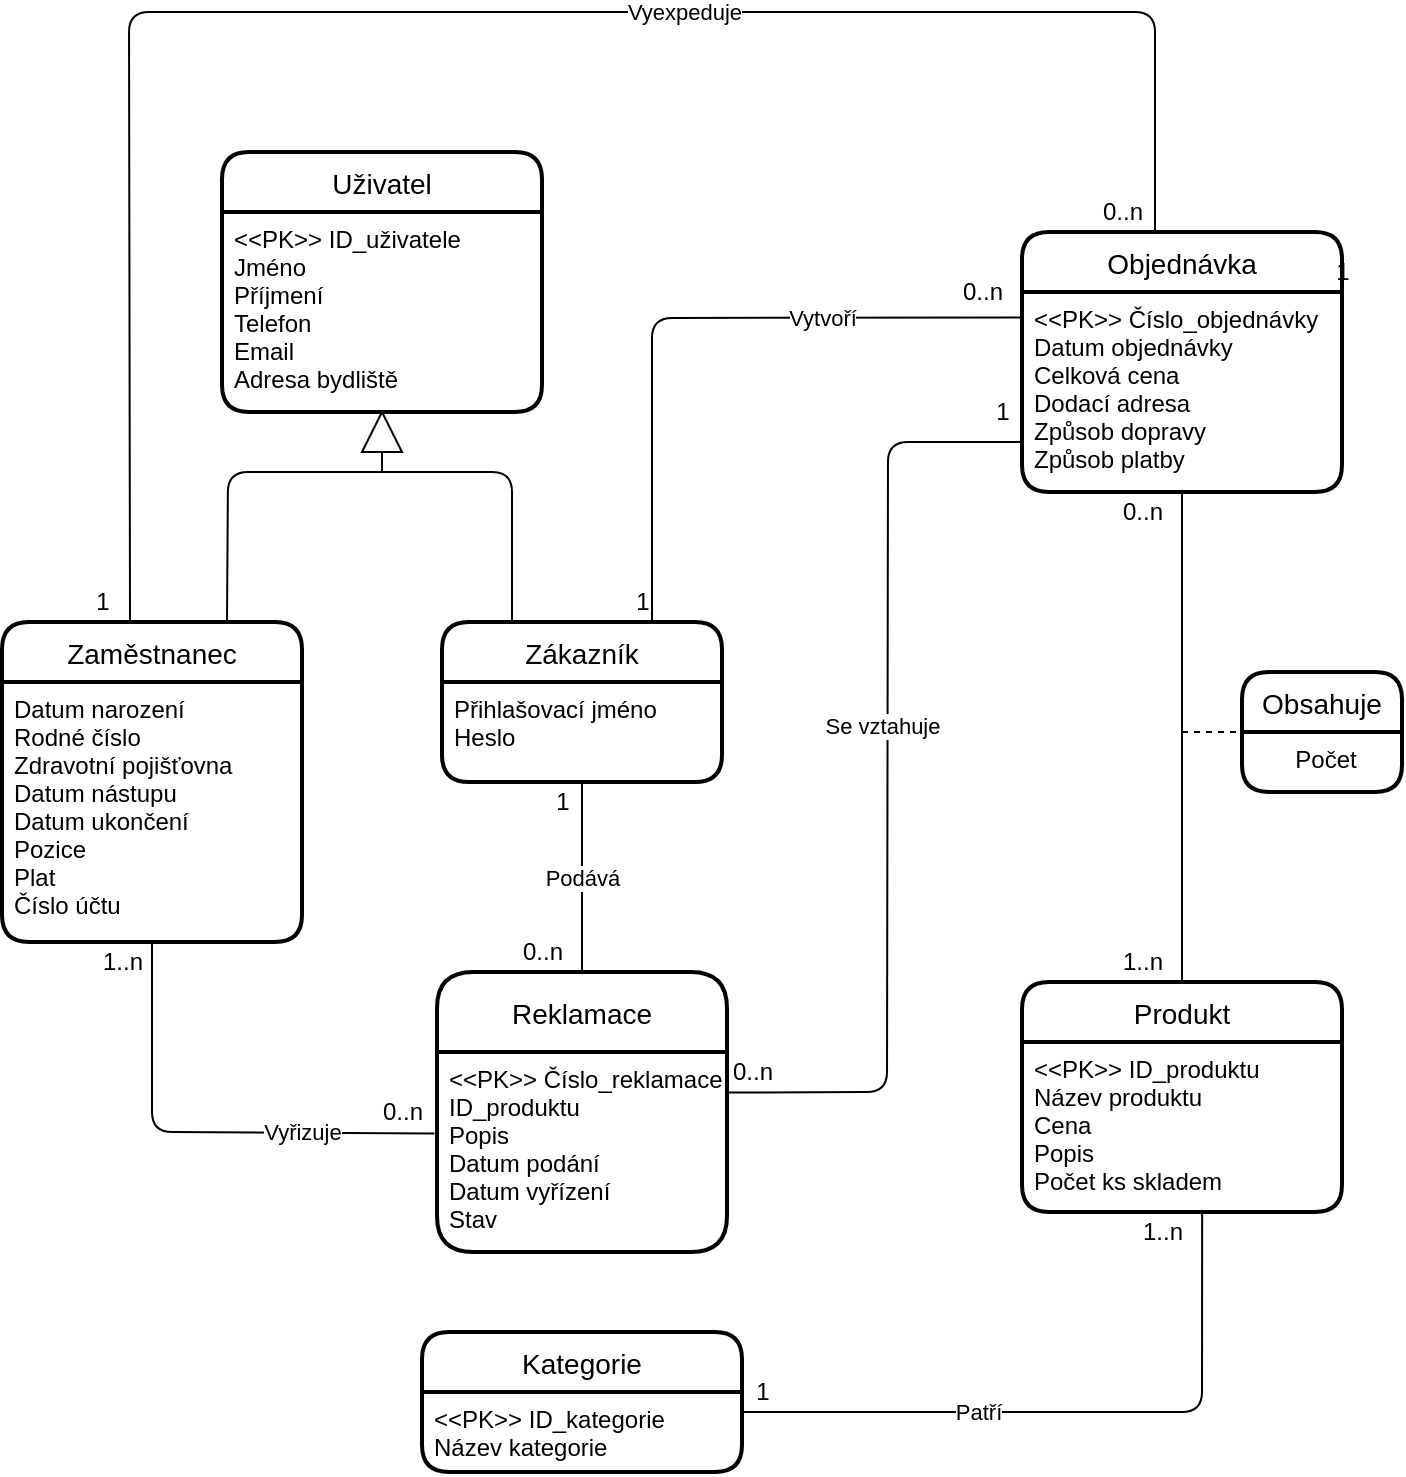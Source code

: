 <mxfile version="17.1.2" type="google"><diagram id="R2lEEEUBdFMjLlhIrx00" name="Page-1"><mxGraphModel grid="1" gridSize="10" guides="1" tooltips="1" connect="1" arrows="1" page="1" fold="1" pageScale="1" pageWidth="850" pageHeight="1100" math="0" shadow="0"><root><mxCell id="0"/><mxCell id="1" parent="0"/><mxCell id="zeXctuGS4S-8ZkYNNPe_-1" value="Uživatel" style="swimlane;childLayout=stackLayout;horizontal=1;startSize=30;horizontalStack=0;rounded=1;fontSize=14;fontStyle=0;strokeWidth=2;resizeParent=0;resizeLast=1;shadow=0;dashed=0;align=center;" parent="1" vertex="1"><mxGeometry x="170" y="360" width="160" height="130" as="geometry"/></mxCell><mxCell id="zeXctuGS4S-8ZkYNNPe_-2" value="&lt;&lt;PK&gt;&gt; ID_uživatele&#10;Jméno&#10;Příjmení&#10;Telefon&#10;Email&#10;Adresa bydliště&#10;" style="align=left;strokeColor=none;fillColor=none;spacingLeft=4;fontSize=12;verticalAlign=top;resizable=0;rotatable=0;part=1;" parent="zeXctuGS4S-8ZkYNNPe_-1" vertex="1"><mxGeometry y="30" width="160" height="100" as="geometry"/></mxCell><mxCell id="zeXctuGS4S-8ZkYNNPe_-3" value="Objednávka" style="swimlane;childLayout=stackLayout;horizontal=1;startSize=30;horizontalStack=0;rounded=1;fontSize=14;fontStyle=0;strokeWidth=2;resizeParent=0;resizeLast=1;shadow=0;dashed=0;align=center;" parent="1" vertex="1"><mxGeometry x="570" y="400" width="160" height="130" as="geometry"/></mxCell><mxCell id="zeXctuGS4S-8ZkYNNPe_-4" value="&lt;&lt;PK&gt;&gt; Číslo_objednávky&#10;Datum objednávky&#10;Celková cena&#10;Dodací adresa&#10;Způsob dopravy&#10;Způsob platby" style="align=left;strokeColor=none;fillColor=none;spacingLeft=4;fontSize=12;verticalAlign=top;resizable=0;rotatable=0;part=1;" parent="zeXctuGS4S-8ZkYNNPe_-3" vertex="1"><mxGeometry y="30" width="160" height="100" as="geometry"/></mxCell><mxCell id="zeXctuGS4S-8ZkYNNPe_-5" value="Produkt" style="swimlane;childLayout=stackLayout;horizontal=1;startSize=30;horizontalStack=0;rounded=1;fontSize=14;fontStyle=0;strokeWidth=2;resizeParent=0;resizeLast=1;shadow=0;dashed=0;align=center;" parent="1" vertex="1"><mxGeometry x="570" y="775" width="160" height="115" as="geometry"/></mxCell><mxCell id="zeXctuGS4S-8ZkYNNPe_-6" value="&lt;&lt;PK&gt;&gt; ID_produktu&#10;Název produktu&#10;Cena&#10;Popis&#10;Počet ks skladem" style="align=left;strokeColor=none;fillColor=none;spacingLeft=4;fontSize=12;verticalAlign=top;resizable=0;rotatable=0;part=1;" parent="zeXctuGS4S-8ZkYNNPe_-5" vertex="1"><mxGeometry y="30" width="160" height="85" as="geometry"/></mxCell><mxCell id="zeXctuGS4S-8ZkYNNPe_-7" value="Zaměstnanec" style="swimlane;childLayout=stackLayout;horizontal=1;startSize=30;horizontalStack=0;rounded=1;fontSize=14;fontStyle=0;strokeWidth=2;resizeParent=0;resizeLast=1;shadow=0;dashed=0;align=center;" parent="1" vertex="1"><mxGeometry x="60" y="595" width="150" height="160" as="geometry"/></mxCell><mxCell id="zeXctuGS4S-8ZkYNNPe_-8" value="Datum narození&#10;Rodné číslo&#10;Zdravotní pojišťovna&#10;Datum nástupu&#10;Datum ukončení&#10;Pozice&#10;Plat&#10;Číslo účtu" style="align=left;strokeColor=none;fillColor=none;spacingLeft=4;fontSize=12;verticalAlign=top;resizable=0;rotatable=0;part=1;" parent="zeXctuGS4S-8ZkYNNPe_-7" vertex="1"><mxGeometry y="30" width="150" height="130" as="geometry"/></mxCell><mxCell id="zeXctuGS4S-8ZkYNNPe_-9" value="Obsahuje" style="swimlane;childLayout=stackLayout;horizontal=1;startSize=30;horizontalStack=0;rounded=1;fontSize=14;fontStyle=0;strokeWidth=2;resizeParent=0;resizeLast=1;shadow=0;dashed=0;align=center;" parent="1" vertex="1"><mxGeometry x="680" y="620" width="80" height="60" as="geometry"/></mxCell><mxCell id="zeXctuGS4S-8ZkYNNPe_-10" value="Počet" style="align=center;strokeColor=none;fillColor=none;spacingLeft=4;fontSize=12;verticalAlign=top;resizable=0;rotatable=0;part=1;" parent="zeXctuGS4S-8ZkYNNPe_-9" vertex="1"><mxGeometry y="30" width="80" height="30" as="geometry"/></mxCell><mxCell id="zeXctuGS4S-8ZkYNNPe_-11" value="Zákazník" style="swimlane;childLayout=stackLayout;horizontal=1;startSize=30;horizontalStack=0;rounded=1;fontSize=14;fontStyle=0;strokeWidth=2;resizeParent=0;resizeLast=1;shadow=0;dashed=0;align=center;" parent="1" vertex="1"><mxGeometry x="280" y="595" width="140" height="80" as="geometry"/></mxCell><mxCell id="zeXctuGS4S-8ZkYNNPe_-12" value="Přihlašovací jméno&#10;Heslo" style="align=left;strokeColor=none;fillColor=none;spacingLeft=4;fontSize=12;verticalAlign=top;resizable=0;rotatable=0;part=1;" parent="zeXctuGS4S-8ZkYNNPe_-11" vertex="1"><mxGeometry y="30" width="140" height="50" as="geometry"/></mxCell><mxCell id="zeXctuGS4S-8ZkYNNPe_-13" value="Reklamace" style="swimlane;childLayout=stackLayout;horizontal=1;startSize=40;horizontalStack=0;rounded=1;fontSize=14;fontStyle=0;strokeWidth=2;resizeParent=0;resizeLast=1;shadow=0;dashed=0;align=center;" parent="1" vertex="1"><mxGeometry x="277.5" y="770" width="145" height="140" as="geometry"/></mxCell><mxCell id="zeXctuGS4S-8ZkYNNPe_-14" value="&lt;&lt;PK&gt;&gt; Číslo_reklamace&#10;ID_produktu&#10;Popis&#10;Datum podání&#10;Datum vyřízení&#10;Stav" style="align=left;strokeColor=none;fillColor=none;spacingLeft=4;fontSize=12;verticalAlign=top;resizable=0;rotatable=0;part=1;" parent="zeXctuGS4S-8ZkYNNPe_-13" vertex="1"><mxGeometry y="40" width="145" height="100" as="geometry"/></mxCell><mxCell id="zeXctuGS4S-8ZkYNNPe_-29" value="" style="endArrow=none;html=1;rounded=1;entryX=0.25;entryY=0;entryDx=0;entryDy=0;" parent="1" target="zeXctuGS4S-8ZkYNNPe_-11" edge="1"><mxGeometry width="50" height="50" relative="1" as="geometry"><mxPoint x="250" y="520" as="sourcePoint"/><mxPoint x="270" y="520" as="targetPoint"/><Array as="points"><mxPoint x="315" y="520"/></Array></mxGeometry></mxCell><mxCell id="zeXctuGS4S-8ZkYNNPe_-30" value="" style="endArrow=none;html=1;rounded=1;entryX=0.75;entryY=0;entryDx=0;entryDy=0;" parent="1" target="zeXctuGS4S-8ZkYNNPe_-7" edge="1"><mxGeometry width="50" height="50" relative="1" as="geometry"><mxPoint x="250" y="520" as="sourcePoint"/><mxPoint x="450" y="550" as="targetPoint"/><Array as="points"><mxPoint x="173" y="520"/></Array></mxGeometry></mxCell><mxCell id="zeXctuGS4S-8ZkYNNPe_-32" value="" style="triangle;whiteSpace=wrap;html=1;rotation=-90;" parent="1" vertex="1"><mxGeometry x="240" y="490" width="20" height="20" as="geometry"/></mxCell><mxCell id="zeXctuGS4S-8ZkYNNPe_-33" value="" style="endArrow=none;html=1;rounded=1;entryX=0;entryY=0.5;entryDx=0;entryDy=0;" parent="1" target="zeXctuGS4S-8ZkYNNPe_-32" edge="1"><mxGeometry width="50" height="50" relative="1" as="geometry"><mxPoint x="250" y="520" as="sourcePoint"/><mxPoint x="450" y="550" as="targetPoint"/></mxGeometry></mxCell><mxCell id="zeXctuGS4S-8ZkYNNPe_-34" value="" style="endArrow=none;dashed=1;html=1;rounded=1;entryX=0;entryY=0.5;entryDx=0;entryDy=0;" parent="1" target="zeXctuGS4S-8ZkYNNPe_-9" edge="1"><mxGeometry width="50" height="50" relative="1" as="geometry"><mxPoint x="650" y="650" as="sourcePoint"/><mxPoint x="360" y="690" as="targetPoint"/></mxGeometry></mxCell><mxCell id="aOy1LW0Wrm66NFddUMHP-13" value="" style="endArrow=none;html=1;entryX=0.5;entryY=1;entryDx=0;entryDy=0;exitX=0.5;exitY=0;exitDx=0;exitDy=0;startArrow=none;startFill=0;endFill=0;exitPerimeter=0;strokeColor=default;" parent="1" source="zeXctuGS4S-8ZkYNNPe_-5" target="zeXctuGS4S-8ZkYNNPe_-4" edge="1"><mxGeometry width="50" height="50" relative="1" as="geometry"><mxPoint x="800" y="810" as="sourcePoint"/><mxPoint x="430" y="690" as="targetPoint"/><Array as="points"/></mxGeometry></mxCell><mxCell id="Z1hVUVfQc3qBQHwBQmvT-1" value="1" style="text;html=1;align=center;verticalAlign=middle;resizable=0;points=[];autosize=1;strokeColor=none;fillColor=none;" parent="1" vertex="1"><mxGeometry x="100" y="575" width="20" height="20" as="geometry"/></mxCell><mxCell id="Z1hVUVfQc3qBQHwBQmvT-2" value="1" style="text;html=1;align=center;verticalAlign=middle;resizable=0;points=[];autosize=1;strokeColor=none;fillColor=none;" parent="1" vertex="1"><mxGeometry x="330" y="675" width="20" height="20" as="geometry"/></mxCell><mxCell id="Z1hVUVfQc3qBQHwBQmvT-3" value="1..n" style="text;html=1;align=center;verticalAlign=middle;resizable=0;points=[];autosize=1;strokeColor=none;fillColor=none;" parent="1" vertex="1"><mxGeometry x="620" y="890" width="40" height="20" as="geometry"/></mxCell><mxCell id="Z1hVUVfQc3qBQHwBQmvT-4" value="1" style="text;html=1;align=center;verticalAlign=middle;resizable=0;points=[];autosize=1;strokeColor=none;fillColor=none;" parent="1" vertex="1"><mxGeometry x="720" y="410" width="20" height="20" as="geometry"/></mxCell><mxCell id="Z1hVUVfQc3qBQHwBQmvT-5" value="1" style="text;html=1;align=center;verticalAlign=middle;resizable=0;points=[];autosize=1;strokeColor=none;fillColor=none;" parent="1" vertex="1"><mxGeometry x="550" y="480" width="20" height="20" as="geometry"/></mxCell><mxCell id="Z1hVUVfQc3qBQHwBQmvT-7" value="0..n" style="text;html=1;align=center;verticalAlign=middle;resizable=0;points=[];autosize=1;strokeColor=none;fillColor=none;" parent="1" vertex="1"><mxGeometry x="240" y="830" width="40" height="20" as="geometry"/></mxCell><mxCell id="Z1hVUVfQc3qBQHwBQmvT-10" value="0..n" style="text;html=1;align=center;verticalAlign=middle;resizable=0;points=[];autosize=1;strokeColor=none;fillColor=none;" parent="1" vertex="1"><mxGeometry x="610" y="530" width="40" height="20" as="geometry"/></mxCell><mxCell id="Z1hVUVfQc3qBQHwBQmvT-11" value="0..n" style="text;html=1;align=center;verticalAlign=middle;resizable=0;points=[];autosize=1;strokeColor=none;fillColor=none;" parent="1" vertex="1"><mxGeometry x="415" y="810" width="40" height="20" as="geometry"/></mxCell><mxCell id="Z1hVUVfQc3qBQHwBQmvT-12" value="0..n" style="text;html=1;align=center;verticalAlign=middle;resizable=0;points=[];autosize=1;strokeColor=none;fillColor=none;" parent="1" vertex="1"><mxGeometry x="600" y="380" width="40" height="20" as="geometry"/></mxCell><mxCell id="Z1hVUVfQc3qBQHwBQmvT-13" value="0..n" style="text;html=1;align=center;verticalAlign=middle;resizable=0;points=[];autosize=1;strokeColor=none;fillColor=none;" parent="1" vertex="1"><mxGeometry x="310" y="750" width="40" height="20" as="geometry"/></mxCell><mxCell id="Z1hVUVfQc3qBQHwBQmvT-14" value="1..n" style="text;html=1;align=center;verticalAlign=middle;resizable=0;points=[];autosize=1;strokeColor=none;fillColor=none;" parent="1" vertex="1"><mxGeometry x="100" y="755" width="40" height="20" as="geometry"/></mxCell><mxCell id="Z1hVUVfQc3qBQHwBQmvT-15" value="1..n" style="text;html=1;align=center;verticalAlign=middle;resizable=0;points=[];autosize=1;strokeColor=none;fillColor=none;" parent="1" vertex="1"><mxGeometry x="610" y="755" width="40" height="20" as="geometry"/></mxCell><mxCell id="Z1hVUVfQc3qBQHwBQmvT-18" value="" style="endArrow=none;html=1;rounded=1;strokeColor=default;entryX=0.186;entryY=1.014;entryDx=0;entryDy=0;exitX=0;exitY=0.75;exitDx=0;exitDy=0;endFill=0;entryPerimeter=0;" parent="1" source="zeXctuGS4S-8ZkYNNPe_-4" target="Z1hVUVfQc3qBQHwBQmvT-11" edge="1"><mxGeometry relative="1" as="geometry"><mxPoint x="572.5" y="465" as="sourcePoint"/><mxPoint x="425" y="830" as="targetPoint"/><Array as="points"><mxPoint x="503" y="505"/><mxPoint x="502.5" y="830"/></Array></mxGeometry></mxCell><mxCell id="Z1hVUVfQc3qBQHwBQmvT-19" value="Se vztahuje" style="edgeLabel;resizable=0;html=1;align=center;verticalAlign=middle;" parent="Z1hVUVfQc3qBQHwBQmvT-18" connectable="0" vertex="1"><mxGeometry relative="1" as="geometry"><mxPoint x="-3" y="-27" as="offset"/></mxGeometry></mxCell><mxCell id="Z1hVUVfQc3qBQHwBQmvT-23" value="" style="endArrow=none;html=1;rounded=1;strokeColor=default;entryX=0.5;entryY=0;entryDx=0;entryDy=0;exitX=0.5;exitY=1;exitDx=0;exitDy=0;endFill=0;" parent="1" source="zeXctuGS4S-8ZkYNNPe_-12" target="zeXctuGS4S-8ZkYNNPe_-13" edge="1"><mxGeometry relative="1" as="geometry"><mxPoint x="400" y="540" as="sourcePoint"/><mxPoint x="500" y="540" as="targetPoint"/></mxGeometry></mxCell><mxCell id="Z1hVUVfQc3qBQHwBQmvT-24" value="Podává" style="edgeLabel;resizable=0;html=1;align=center;verticalAlign=middle;" parent="Z1hVUVfQc3qBQHwBQmvT-23" connectable="0" vertex="1"><mxGeometry relative="1" as="geometry"/></mxCell><mxCell id="Z1hVUVfQc3qBQHwBQmvT-25" value="" style="endArrow=none;html=1;rounded=1;strokeColor=default;entryX=-0.009;entryY=0.407;entryDx=0;entryDy=0;exitX=0.5;exitY=1;exitDx=0;exitDy=0;endFill=0;entryPerimeter=0;" parent="1" source="zeXctuGS4S-8ZkYNNPe_-8" target="zeXctuGS4S-8ZkYNNPe_-14" edge="1"><mxGeometry relative="1" as="geometry"><mxPoint x="430" y="672.5" as="sourcePoint"/><mxPoint x="567.28" y="670.9" as="targetPoint"/><Array as="points"><mxPoint x="135" y="850"/></Array></mxGeometry></mxCell><mxCell id="Z1hVUVfQc3qBQHwBQmvT-26" value="Vyřizuje" style="edgeLabel;resizable=0;html=1;align=center;verticalAlign=middle;" parent="Z1hVUVfQc3qBQHwBQmvT-25" connectable="0" vertex="1"><mxGeometry relative="1" as="geometry"><mxPoint x="52" as="offset"/></mxGeometry></mxCell><mxCell id="Z1hVUVfQc3qBQHwBQmvT-29" value="" style="endArrow=none;html=1;rounded=1;strokeColor=default;entryX=0.5;entryY=0;entryDx=0;entryDy=0;exitX=0.25;exitY=0;exitDx=0;exitDy=0;endFill=0;" parent="1" edge="1"><mxGeometry relative="1" as="geometry"><mxPoint x="124" y="595" as="sourcePoint"/><mxPoint x="636.5" y="400" as="targetPoint"/><Array as="points"><mxPoint x="123.5" y="290"/><mxPoint x="636.5" y="290"/></Array></mxGeometry></mxCell><mxCell id="Z1hVUVfQc3qBQHwBQmvT-30" value="Vyexpeduje" style="edgeLabel;resizable=0;html=1;align=center;verticalAlign=middle;" parent="Z1hVUVfQc3qBQHwBQmvT-29" connectable="0" vertex="1"><mxGeometry relative="1" as="geometry"><mxPoint x="118" as="offset"/></mxGeometry></mxCell><mxCell id="qisVLuZgDa9P6WwdKzSS-1" value="Kategorie" style="swimlane;childLayout=stackLayout;horizontal=1;startSize=30;horizontalStack=0;rounded=1;fontSize=14;fontStyle=0;strokeWidth=2;resizeParent=0;resizeLast=1;shadow=0;dashed=0;align=center;" parent="1" vertex="1"><mxGeometry x="270" y="950" width="160" height="70" as="geometry"/></mxCell><mxCell id="qisVLuZgDa9P6WwdKzSS-2" value="&lt;&lt;PK&gt;&gt; ID_kategorie&#10;Název kategorie" style="align=left;strokeColor=none;fillColor=none;spacingLeft=4;fontSize=12;verticalAlign=top;resizable=0;rotatable=0;part=1;" parent="qisVLuZgDa9P6WwdKzSS-1" vertex="1"><mxGeometry y="30" width="160" height="40" as="geometry"/></mxCell><mxCell id="qisVLuZgDa9P6WwdKzSS-5" value="" style="endArrow=none;html=1;rounded=1;exitX=1;exitY=0.25;exitDx=0;exitDy=0;entryX=0.563;entryY=1.01;entryDx=0;entryDy=0;entryPerimeter=0;endFill=0;" parent="1" source="qisVLuZgDa9P6WwdKzSS-2" target="zeXctuGS4S-8ZkYNNPe_-6" edge="1"><mxGeometry relative="1" as="geometry"><mxPoint x="520" y="980" as="sourcePoint"/><mxPoint x="620" y="980" as="targetPoint"/><Array as="points"><mxPoint x="660" y="990"/></Array></mxGeometry></mxCell><mxCell id="qisVLuZgDa9P6WwdKzSS-6" value="Patří" style="edgeLabel;resizable=0;html=1;align=center;verticalAlign=middle;" parent="qisVLuZgDa9P6WwdKzSS-5" connectable="0" vertex="1"><mxGeometry relative="1" as="geometry"><mxPoint x="-47" as="offset"/></mxGeometry></mxCell><mxCell id="qisVLuZgDa9P6WwdKzSS-7" value="1" style="text;html=1;align=center;verticalAlign=middle;resizable=0;points=[];autosize=1;strokeColor=none;fillColor=none;" parent="1" vertex="1"><mxGeometry x="430" y="970" width="20" height="20" as="geometry"/></mxCell><mxCell id="uIwsZMpxljB2eiteHdnH-1" value="" style="endArrow=none;html=1;entryX=-0.002;entryY=0.127;entryDx=0;entryDy=0;entryPerimeter=0;exitX=0.75;exitY=0;exitDx=0;exitDy=0;endFill=0;rounded=1;" parent="1" source="zeXctuGS4S-8ZkYNNPe_-11" target="zeXctuGS4S-8ZkYNNPe_-4" edge="1"><mxGeometry relative="1" as="geometry"><mxPoint x="390" y="560" as="sourcePoint"/><mxPoint x="490" y="560" as="targetPoint"/><Array as="points"><mxPoint x="385" y="443"/></Array></mxGeometry></mxCell><mxCell id="uIwsZMpxljB2eiteHdnH-2" value="Vytvoří" style="edgeLabel;resizable=0;html=1;align=center;verticalAlign=middle;" parent="uIwsZMpxljB2eiteHdnH-1" connectable="0" vertex="1"><mxGeometry relative="1" as="geometry"><mxPoint x="68" as="offset"/></mxGeometry></mxCell><mxCell id="uIwsZMpxljB2eiteHdnH-3" value="1" style="text;html=1;align=center;verticalAlign=middle;resizable=0;points=[];autosize=1;strokeColor=none;fillColor=none;" parent="1" vertex="1"><mxGeometry x="370" y="575" width="20" height="20" as="geometry"/></mxCell><mxCell id="uIwsZMpxljB2eiteHdnH-4" value="0..n" style="text;html=1;align=center;verticalAlign=middle;resizable=0;points=[];autosize=1;strokeColor=none;fillColor=none;" parent="1" vertex="1"><mxGeometry x="530" y="420" width="40" height="20" as="geometry"/></mxCell></root></mxGraphModel></diagram></mxfile>
